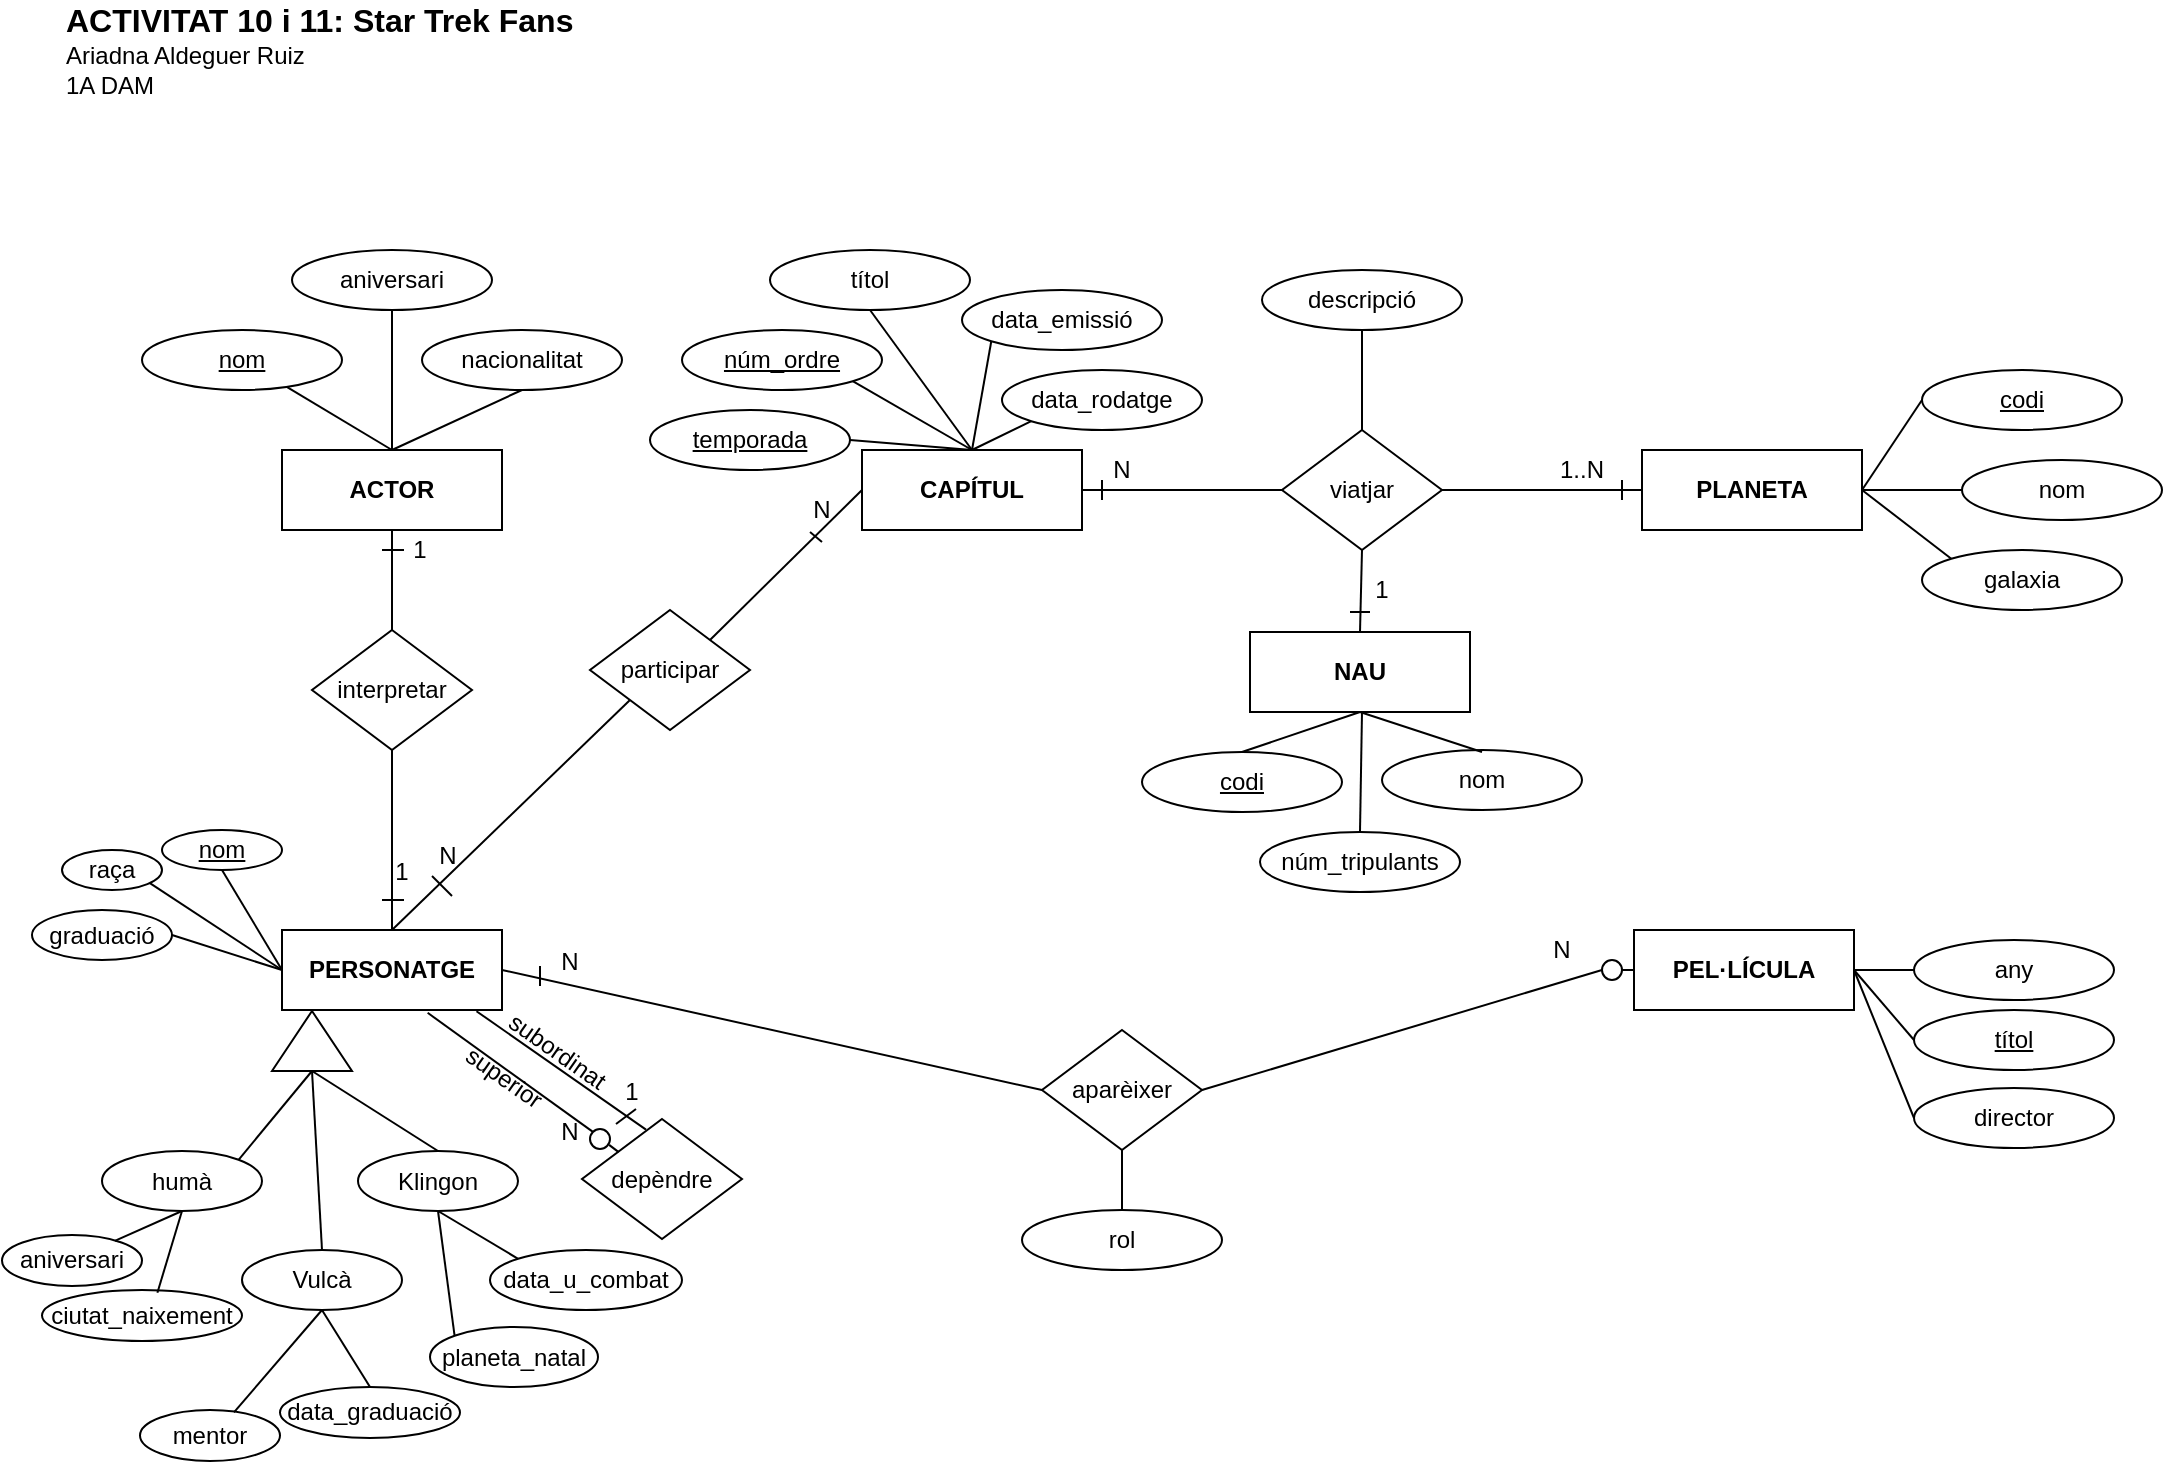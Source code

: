 <mxfile version="13.7.9" type="google"><diagram id="vY-t8LbYhf8Fk5dcGUlM" name="Page-1"><mxGraphModel dx="1929" dy="1031" grid="1" gridSize="10" guides="1" tooltips="1" connect="1" arrows="1" fold="1" page="1" pageScale="1" pageWidth="1100" pageHeight="850" math="0" shadow="0"><root><mxCell id="0"/><mxCell id="1" parent="0"/><mxCell id="IIZIhBTQAQzn0jVFG_l1-1" value="&lt;b&gt;ACTOR&lt;/b&gt;" style="rounded=0;whiteSpace=wrap;html=1;" parent="1" vertex="1"><mxGeometry x="150" y="260" width="110" height="40" as="geometry"/></mxCell><mxCell id="IIZIhBTQAQzn0jVFG_l1-3" value="&lt;u&gt;nom&lt;/u&gt;" style="ellipse;whiteSpace=wrap;html=1;" parent="1" vertex="1"><mxGeometry x="80" y="200" width="100" height="30" as="geometry"/></mxCell><mxCell id="IIZIhBTQAQzn0jVFG_l1-4" value="aniversari" style="ellipse;whiteSpace=wrap;html=1;" parent="1" vertex="1"><mxGeometry x="155" y="160" width="100" height="30" as="geometry"/></mxCell><mxCell id="IIZIhBTQAQzn0jVFG_l1-5" value="nacionalitat" style="ellipse;whiteSpace=wrap;html=1;" parent="1" vertex="1"><mxGeometry x="220" y="200" width="100" height="30" as="geometry"/></mxCell><mxCell id="IIZIhBTQAQzn0jVFG_l1-6" value="" style="endArrow=none;html=1;entryX=0.5;entryY=0;entryDx=0;entryDy=0;" parent="1" source="IIZIhBTQAQzn0jVFG_l1-3" target="IIZIhBTQAQzn0jVFG_l1-1" edge="1"><mxGeometry width="50" height="50" relative="1" as="geometry"><mxPoint x="500" y="450" as="sourcePoint"/><mxPoint x="550" y="400" as="targetPoint"/></mxGeometry></mxCell><mxCell id="IIZIhBTQAQzn0jVFG_l1-7" value="" style="endArrow=none;html=1;entryX=0.5;entryY=0;entryDx=0;entryDy=0;exitX=0.5;exitY=1;exitDx=0;exitDy=0;" parent="1" source="IIZIhBTQAQzn0jVFG_l1-4" target="IIZIhBTQAQzn0jVFG_l1-1" edge="1"><mxGeometry width="50" height="50" relative="1" as="geometry"><mxPoint x="162.306" y="238.425" as="sourcePoint"/><mxPoint x="215" y="270" as="targetPoint"/></mxGeometry></mxCell><mxCell id="IIZIhBTQAQzn0jVFG_l1-8" value="" style="endArrow=none;html=1;entryX=0.5;entryY=0;entryDx=0;entryDy=0;exitX=0.5;exitY=1;exitDx=0;exitDy=0;" parent="1" source="IIZIhBTQAQzn0jVFG_l1-5" target="IIZIhBTQAQzn0jVFG_l1-1" edge="1"><mxGeometry width="50" height="50" relative="1" as="geometry"><mxPoint x="172.306" y="248.425" as="sourcePoint"/><mxPoint x="225" y="280" as="targetPoint"/></mxGeometry></mxCell><mxCell id="IIZIhBTQAQzn0jVFG_l1-9" value="interpretar" style="rhombus;whiteSpace=wrap;html=1;" parent="1" vertex="1"><mxGeometry x="165" y="350" width="80" height="60" as="geometry"/></mxCell><mxCell id="IIZIhBTQAQzn0jVFG_l1-10" value="" style="endArrow=none;html=1;entryX=0.5;entryY=1;entryDx=0;entryDy=0;exitX=0.5;exitY=0;exitDx=0;exitDy=0;" parent="1" source="IIZIhBTQAQzn0jVFG_l1-9" target="IIZIhBTQAQzn0jVFG_l1-1" edge="1"><mxGeometry width="50" height="50" relative="1" as="geometry"><mxPoint x="182.306" y="258.425" as="sourcePoint"/><mxPoint x="210" y="310" as="targetPoint"/></mxGeometry></mxCell><mxCell id="IIZIhBTQAQzn0jVFG_l1-11" value="" style="endArrow=none;html=1;exitX=0.5;exitY=1;exitDx=0;exitDy=0;entryX=0.5;entryY=0;entryDx=0;entryDy=0;" parent="1" source="IIZIhBTQAQzn0jVFG_l1-9" target="IIZIhBTQAQzn0jVFG_l1-12" edge="1"><mxGeometry width="50" height="50" relative="1" as="geometry"><mxPoint x="192.306" y="268.425" as="sourcePoint"/><mxPoint x="205" y="450" as="targetPoint"/></mxGeometry></mxCell><mxCell id="IIZIhBTQAQzn0jVFG_l1-12" value="&lt;b&gt;PERSONATGE&lt;/b&gt;" style="rounded=0;whiteSpace=wrap;html=1;" parent="1" vertex="1"><mxGeometry x="150" y="500" width="110" height="40" as="geometry"/></mxCell><mxCell id="IIZIhBTQAQzn0jVFG_l1-14" value="1" style="text;html=1;strokeColor=none;fillColor=none;align=center;verticalAlign=middle;whiteSpace=wrap;rounded=0;" parent="1" vertex="1"><mxGeometry x="190" y="461" width="40" height="20" as="geometry"/></mxCell><mxCell id="IIZIhBTQAQzn0jVFG_l1-16" value="1" style="text;html=1;strokeColor=none;fillColor=none;align=center;verticalAlign=middle;whiteSpace=wrap;rounded=0;" parent="1" vertex="1"><mxGeometry x="199" y="300" width="40" height="20" as="geometry"/></mxCell><mxCell id="IIZIhBTQAQzn0jVFG_l1-17" value="" style="line;strokeWidth=1;rotatable=0;dashed=0;labelPosition=right;align=left;verticalAlign=middle;spacingTop=0;spacingLeft=6;points=[];portConstraint=eastwest;" parent="1" vertex="1"><mxGeometry x="200" y="305" width="11" height="10" as="geometry"/></mxCell><mxCell id="IIZIhBTQAQzn0jVFG_l1-18" value="" style="line;strokeWidth=1;rotatable=0;dashed=0;labelPosition=right;align=left;verticalAlign=middle;spacingTop=0;spacingLeft=6;points=[];portConstraint=eastwest;" parent="1" vertex="1"><mxGeometry x="200" y="480" width="11" height="10" as="geometry"/></mxCell><mxCell id="IIZIhBTQAQzn0jVFG_l1-20" value="&lt;u&gt;nom&lt;/u&gt;" style="ellipse;whiteSpace=wrap;html=1;" parent="1" vertex="1"><mxGeometry x="90" y="450" width="60" height="20" as="geometry"/></mxCell><mxCell id="IIZIhBTQAQzn0jVFG_l1-21" value="raça" style="ellipse;whiteSpace=wrap;html=1;" parent="1" vertex="1"><mxGeometry x="40" y="460" width="50" height="20" as="geometry"/></mxCell><mxCell id="IIZIhBTQAQzn0jVFG_l1-22" value="graduació" style="ellipse;whiteSpace=wrap;html=1;" parent="1" vertex="1"><mxGeometry x="25" y="490" width="70" height="25" as="geometry"/></mxCell><mxCell id="IIZIhBTQAQzn0jVFG_l1-23" value="depèndre" style="rhombus;whiteSpace=wrap;html=1;" parent="1" vertex="1"><mxGeometry x="300" y="594.5" width="80" height="60" as="geometry"/></mxCell><mxCell id="IIZIhBTQAQzn0jVFG_l1-24" value="" style="endArrow=none;html=1;entryX=0.662;entryY=1.035;entryDx=0;entryDy=0;exitX=0;exitY=0;exitDx=0;exitDy=0;entryPerimeter=0;" parent="1" source="IIZIhBTQAQzn0jVFG_l1-34" target="IIZIhBTQAQzn0jVFG_l1-12" edge="1"><mxGeometry width="50" height="50" relative="1" as="geometry"><mxPoint x="211" y="615" as="sourcePoint"/><mxPoint x="261" y="565" as="targetPoint"/></mxGeometry></mxCell><mxCell id="IIZIhBTQAQzn0jVFG_l1-25" value="" style="endArrow=none;html=1;entryX=0.884;entryY=1.015;entryDx=0;entryDy=0;exitX=0.4;exitY=0.089;exitDx=0;exitDy=0;entryPerimeter=0;exitPerimeter=0;" parent="1" source="IIZIhBTQAQzn0jVFG_l1-23" target="IIZIhBTQAQzn0jVFG_l1-12" edge="1"><mxGeometry width="50" height="50" relative="1" as="geometry"><mxPoint x="194.5" y="630" as="sourcePoint"/><mxPoint x="187.5" y="550" as="targetPoint"/></mxGeometry></mxCell><mxCell id="IIZIhBTQAQzn0jVFG_l1-26" value="superior" style="text;html=1;strokeColor=none;fillColor=none;align=center;verticalAlign=middle;whiteSpace=wrap;rounded=0;rotation=35;" parent="1" vertex="1"><mxGeometry x="241" y="564" width="40" height="20" as="geometry"/></mxCell><mxCell id="IIZIhBTQAQzn0jVFG_l1-27" value="subordinat" style="text;html=1;strokeColor=none;fillColor=none;align=center;verticalAlign=middle;whiteSpace=wrap;rounded=0;rotation=35;" parent="1" vertex="1"><mxGeometry x="268" y="550.5" width="40" height="20" as="geometry"/></mxCell><mxCell id="IIZIhBTQAQzn0jVFG_l1-34" value="" style="ellipse;whiteSpace=wrap;html=1;aspect=fixed;" parent="1" vertex="1"><mxGeometry x="304" y="599.5" width="10" height="10" as="geometry"/></mxCell><mxCell id="IIZIhBTQAQzn0jVFG_l1-36" value="" style="endArrow=none;html=1;exitX=0.229;exitY=0.276;exitDx=0;exitDy=0;entryX=0.956;entryY=0.793;entryDx=0;entryDy=0;entryPerimeter=0;exitPerimeter=0;" parent="1" source="IIZIhBTQAQzn0jVFG_l1-23" target="IIZIhBTQAQzn0jVFG_l1-34" edge="1"><mxGeometry width="50" height="50" relative="1" as="geometry"><mxPoint x="233.5" y="600.5" as="sourcePoint"/><mxPoint x="280" y="590" as="targetPoint"/></mxGeometry></mxCell><mxCell id="IIZIhBTQAQzn0jVFG_l1-37" value="1" style="text;html=1;strokeColor=none;fillColor=none;align=center;verticalAlign=middle;whiteSpace=wrap;rounded=0;" parent="1" vertex="1"><mxGeometry x="320" y="570.5" width="10" height="20" as="geometry"/></mxCell><mxCell id="IIZIhBTQAQzn0jVFG_l1-38" value="N" style="text;html=1;strokeColor=none;fillColor=none;align=center;verticalAlign=middle;whiteSpace=wrap;rounded=0;" parent="1" vertex="1"><mxGeometry x="286" y="590.5" width="16" height="20" as="geometry"/></mxCell><mxCell id="IIZIhBTQAQzn0jVFG_l1-39" value="" style="endArrow=none;html=1;entryX=0;entryY=0.5;entryDx=0;entryDy=0;exitX=0.5;exitY=1;exitDx=0;exitDy=0;" parent="1" source="IIZIhBTQAQzn0jVFG_l1-20" target="IIZIhBTQAQzn0jVFG_l1-12" edge="1"><mxGeometry width="50" height="50" relative="1" as="geometry"><mxPoint x="350" y="550" as="sourcePoint"/><mxPoint x="400" y="500" as="targetPoint"/></mxGeometry></mxCell><mxCell id="IIZIhBTQAQzn0jVFG_l1-40" value="" style="endArrow=none;html=1;exitX=0.879;exitY=0.829;exitDx=0;exitDy=0;exitPerimeter=0;" parent="1" source="IIZIhBTQAQzn0jVFG_l1-21" edge="1"><mxGeometry width="50" height="50" relative="1" as="geometry"><mxPoint x="130" y="505" as="sourcePoint"/><mxPoint x="150" y="520" as="targetPoint"/></mxGeometry></mxCell><mxCell id="IIZIhBTQAQzn0jVFG_l1-41" value="" style="endArrow=none;html=1;entryX=0;entryY=0.5;entryDx=0;entryDy=0;exitX=1;exitY=0.5;exitDx=0;exitDy=0;" parent="1" source="IIZIhBTQAQzn0jVFG_l1-22" target="IIZIhBTQAQzn0jVFG_l1-12" edge="1"><mxGeometry width="50" height="50" relative="1" as="geometry"><mxPoint x="140" y="515" as="sourcePoint"/><mxPoint x="170" y="540" as="targetPoint"/></mxGeometry></mxCell><mxCell id="IIZIhBTQAQzn0jVFG_l1-43" value="participar" style="rhombus;whiteSpace=wrap;html=1;" parent="1" vertex="1"><mxGeometry x="304" y="340" width="80" height="60" as="geometry"/></mxCell><mxCell id="IIZIhBTQAQzn0jVFG_l1-44" value="" style="endArrow=none;html=1;exitX=0.5;exitY=0;exitDx=0;exitDy=0;entryX=0;entryY=1;entryDx=0;entryDy=0;" parent="1" source="IIZIhBTQAQzn0jVFG_l1-12" target="IIZIhBTQAQzn0jVFG_l1-43" edge="1"><mxGeometry width="50" height="50" relative="1" as="geometry"><mxPoint x="490" y="440" as="sourcePoint"/><mxPoint x="540" y="390" as="targetPoint"/></mxGeometry></mxCell><mxCell id="IIZIhBTQAQzn0jVFG_l1-45" value="&lt;b&gt;CAPÍTUL&lt;/b&gt;" style="rounded=0;whiteSpace=wrap;html=1;" parent="1" vertex="1"><mxGeometry x="440" y="260" width="110" height="40" as="geometry"/></mxCell><mxCell id="IIZIhBTQAQzn0jVFG_l1-46" value="" style="endArrow=none;html=1;exitX=1;exitY=0;exitDx=0;exitDy=0;entryX=0;entryY=0.5;entryDx=0;entryDy=0;" parent="1" source="IIZIhBTQAQzn0jVFG_l1-43" target="IIZIhBTQAQzn0jVFG_l1-45" edge="1"><mxGeometry width="50" height="50" relative="1" as="geometry"><mxPoint x="270" y="490" as="sourcePoint"/><mxPoint x="340" y="405" as="targetPoint"/></mxGeometry></mxCell><mxCell id="IIZIhBTQAQzn0jVFG_l1-47" value="&lt;u&gt;temporada&lt;/u&gt;" style="ellipse;whiteSpace=wrap;html=1;" parent="1" vertex="1"><mxGeometry x="334" y="240" width="100" height="30" as="geometry"/></mxCell><mxCell id="IIZIhBTQAQzn0jVFG_l1-48" value="&lt;u&gt;núm_ordre&lt;/u&gt;" style="ellipse;whiteSpace=wrap;html=1;" parent="1" vertex="1"><mxGeometry x="350" y="200" width="100" height="30" as="geometry"/></mxCell><mxCell id="IIZIhBTQAQzn0jVFG_l1-50" value="títol" style="ellipse;whiteSpace=wrap;html=1;" parent="1" vertex="1"><mxGeometry x="394" y="160" width="100" height="30" as="geometry"/></mxCell><mxCell id="IIZIhBTQAQzn0jVFG_l1-51" value="data_emissió" style="ellipse;whiteSpace=wrap;html=1;" parent="1" vertex="1"><mxGeometry x="490" y="180" width="100" height="30" as="geometry"/></mxCell><mxCell id="IIZIhBTQAQzn0jVFG_l1-52" value="data_rodatge" style="ellipse;whiteSpace=wrap;html=1;" parent="1" vertex="1"><mxGeometry x="510" y="220" width="100" height="30" as="geometry"/></mxCell><mxCell id="IIZIhBTQAQzn0jVFG_l1-53" value="" style="endArrow=none;html=1;entryX=0.5;entryY=0;entryDx=0;entryDy=0;exitX=1;exitY=0.5;exitDx=0;exitDy=0;" parent="1" source="IIZIhBTQAQzn0jVFG_l1-47" target="IIZIhBTQAQzn0jVFG_l1-45" edge="1"><mxGeometry width="50" height="50" relative="1" as="geometry"><mxPoint x="490" y="440" as="sourcePoint"/><mxPoint x="540" y="390" as="targetPoint"/></mxGeometry></mxCell><mxCell id="IIZIhBTQAQzn0jVFG_l1-54" value="" style="endArrow=none;html=1;entryX=0.5;entryY=0;entryDx=0;entryDy=0;exitX=1;exitY=1;exitDx=0;exitDy=0;" parent="1" source="IIZIhBTQAQzn0jVFG_l1-48" target="IIZIhBTQAQzn0jVFG_l1-45" edge="1"><mxGeometry width="50" height="50" relative="1" as="geometry"><mxPoint x="452" y="219" as="sourcePoint"/><mxPoint x="505" y="270" as="targetPoint"/></mxGeometry></mxCell><mxCell id="IIZIhBTQAQzn0jVFG_l1-55" value="" style="endArrow=none;html=1;entryX=0.5;entryY=0;entryDx=0;entryDy=0;exitX=0.5;exitY=1;exitDx=0;exitDy=0;" parent="1" source="IIZIhBTQAQzn0jVFG_l1-50" target="IIZIhBTQAQzn0jVFG_l1-45" edge="1"><mxGeometry width="50" height="50" relative="1" as="geometry"><mxPoint x="450" y="265" as="sourcePoint"/><mxPoint x="515" y="280" as="targetPoint"/></mxGeometry></mxCell><mxCell id="IIZIhBTQAQzn0jVFG_l1-56" value="" style="endArrow=none;html=1;entryX=0;entryY=1;entryDx=0;entryDy=0;exitX=0.5;exitY=0;exitDx=0;exitDy=0;" parent="1" source="IIZIhBTQAQzn0jVFG_l1-45" target="IIZIhBTQAQzn0jVFG_l1-51" edge="1"><mxGeometry width="50" height="50" relative="1" as="geometry"><mxPoint x="460" y="275" as="sourcePoint"/><mxPoint x="525" y="290" as="targetPoint"/></mxGeometry></mxCell><mxCell id="IIZIhBTQAQzn0jVFG_l1-57" value="" style="endArrow=none;html=1;entryX=0;entryY=1;entryDx=0;entryDy=0;exitX=0.5;exitY=0;exitDx=0;exitDy=0;" parent="1" source="IIZIhBTQAQzn0jVFG_l1-45" target="IIZIhBTQAQzn0jVFG_l1-52" edge="1"><mxGeometry width="50" height="50" relative="1" as="geometry"><mxPoint x="470" y="285" as="sourcePoint"/><mxPoint x="535" y="300" as="targetPoint"/></mxGeometry></mxCell><mxCell id="IIZIhBTQAQzn0jVFG_l1-58" value="N" style="text;html=1;strokeColor=none;fillColor=none;align=center;verticalAlign=middle;whiteSpace=wrap;rounded=0;" parent="1" vertex="1"><mxGeometry x="213" y="453" width="40" height="20" as="geometry"/></mxCell><mxCell id="IIZIhBTQAQzn0jVFG_l1-59" value="N" style="text;html=1;strokeColor=none;fillColor=none;align=center;verticalAlign=middle;whiteSpace=wrap;rounded=0;" parent="1" vertex="1"><mxGeometry x="400" y="280" width="40" height="20" as="geometry"/></mxCell><mxCell id="IIZIhBTQAQzn0jVFG_l1-60" value="" style="endArrow=none;html=1;" parent="1" edge="1"><mxGeometry width="50" height="50" relative="1" as="geometry"><mxPoint x="225" y="473" as="sourcePoint"/><mxPoint x="235" y="483" as="targetPoint"/></mxGeometry></mxCell><mxCell id="IIZIhBTQAQzn0jVFG_l1-62" value="" style="endArrow=none;html=1;entryX=0.5;entryY=1;entryDx=0;entryDy=0;" parent="1" edge="1"><mxGeometry width="50" height="50" relative="1" as="geometry"><mxPoint x="420" y="306" as="sourcePoint"/><mxPoint x="414" y="301" as="targetPoint"/></mxGeometry></mxCell><mxCell id="IIZIhBTQAQzn0jVFG_l1-63" value="&lt;b&gt;PLANETA&lt;/b&gt;" style="rounded=0;whiteSpace=wrap;html=1;" parent="1" vertex="1"><mxGeometry x="830" y="260" width="110" height="40" as="geometry"/></mxCell><mxCell id="IIZIhBTQAQzn0jVFG_l1-64" value="viatjar" style="rhombus;whiteSpace=wrap;html=1;" parent="1" vertex="1"><mxGeometry x="650" y="250" width="80" height="60" as="geometry"/></mxCell><mxCell id="IIZIhBTQAQzn0jVFG_l1-65" value="" style="endArrow=none;html=1;entryX=1;entryY=0.5;entryDx=0;entryDy=0;exitX=0;exitY=0.5;exitDx=0;exitDy=0;" parent="1" source="IIZIhBTQAQzn0jVFG_l1-64" target="IIZIhBTQAQzn0jVFG_l1-45" edge="1"><mxGeometry width="50" height="50" relative="1" as="geometry"><mxPoint x="640" y="360" as="sourcePoint"/><mxPoint x="690" y="310" as="targetPoint"/></mxGeometry></mxCell><mxCell id="IIZIhBTQAQzn0jVFG_l1-66" value="" style="endArrow=none;html=1;entryX=1;entryY=0.5;entryDx=0;entryDy=0;exitX=0;exitY=0.5;exitDx=0;exitDy=0;" parent="1" source="IIZIhBTQAQzn0jVFG_l1-63" target="IIZIhBTQAQzn0jVFG_l1-64" edge="1"><mxGeometry width="50" height="50" relative="1" as="geometry"><mxPoint x="660" y="290" as="sourcePoint"/><mxPoint x="560" y="290" as="targetPoint"/></mxGeometry></mxCell><mxCell id="IIZIhBTQAQzn0jVFG_l1-67" value="&lt;b&gt;NAU&lt;/b&gt;" style="rounded=0;whiteSpace=wrap;html=1;" parent="1" vertex="1"><mxGeometry x="634" y="351" width="110" height="40" as="geometry"/></mxCell><mxCell id="IIZIhBTQAQzn0jVFG_l1-68" value="" style="endArrow=none;html=1;entryX=0.5;entryY=0;entryDx=0;entryDy=0;exitX=0.5;exitY=1;exitDx=0;exitDy=0;" parent="1" target="IIZIhBTQAQzn0jVFG_l1-67" edge="1" source="IIZIhBTQAQzn0jVFG_l1-64"><mxGeometry width="50" height="50" relative="1" as="geometry"><mxPoint x="689" y="310" as="sourcePoint"/><mxPoint x="560" y="260" as="targetPoint"/></mxGeometry></mxCell><mxCell id="IIZIhBTQAQzn0jVFG_l1-69" value="descripció" style="ellipse;whiteSpace=wrap;html=1;" parent="1" vertex="1"><mxGeometry x="640" y="170" width="100" height="30" as="geometry"/></mxCell><mxCell id="IIZIhBTQAQzn0jVFG_l1-71" value="" style="endArrow=none;html=1;entryX=0.5;entryY=0;entryDx=0;entryDy=0;" parent="1" source="IIZIhBTQAQzn0jVFG_l1-69" target="IIZIhBTQAQzn0jVFG_l1-64" edge="1"><mxGeometry width="50" height="50" relative="1" as="geometry"><mxPoint x="840" y="290" as="sourcePoint"/><mxPoint x="740" y="290" as="targetPoint"/></mxGeometry></mxCell><mxCell id="IIZIhBTQAQzn0jVFG_l1-72" value="&lt;u&gt;codi&lt;/u&gt;" style="ellipse;whiteSpace=wrap;html=1;" parent="1" vertex="1"><mxGeometry x="580" y="411" width="100" height="30" as="geometry"/></mxCell><mxCell id="IIZIhBTQAQzn0jVFG_l1-73" value="nom" style="ellipse;whiteSpace=wrap;html=1;" parent="1" vertex="1"><mxGeometry x="700" y="410" width="100" height="30" as="geometry"/></mxCell><mxCell id="IIZIhBTQAQzn0jVFG_l1-74" value="" style="endArrow=none;html=1;entryX=0.5;entryY=0;entryDx=0;entryDy=0;exitX=0.5;exitY=1;exitDx=0;exitDy=0;" parent="1" source="IIZIhBTQAQzn0jVFG_l1-67" target="IIZIhBTQAQzn0jVFG_l1-72" edge="1"><mxGeometry width="50" height="50" relative="1" as="geometry"><mxPoint x="700" y="291" as="sourcePoint"/><mxPoint x="699" y="361" as="targetPoint"/></mxGeometry></mxCell><mxCell id="IIZIhBTQAQzn0jVFG_l1-75" value="" style="endArrow=none;html=1;entryX=0.5;entryY=1;entryDx=0;entryDy=0;exitX=0.5;exitY=0;exitDx=0;exitDy=0;" parent="1" target="IIZIhBTQAQzn0jVFG_l1-67" edge="1"><mxGeometry width="50" height="50" relative="1" as="geometry"><mxPoint x="750" y="411" as="sourcePoint"/><mxPoint x="709" y="371" as="targetPoint"/></mxGeometry></mxCell><mxCell id="IIZIhBTQAQzn0jVFG_l1-76" value="&lt;u&gt;codi&lt;/u&gt;" style="ellipse;whiteSpace=wrap;html=1;" parent="1" vertex="1"><mxGeometry x="970" y="220" width="100" height="30" as="geometry"/></mxCell><mxCell id="IIZIhBTQAQzn0jVFG_l1-77" value="nom" style="ellipse;whiteSpace=wrap;html=1;" parent="1" vertex="1"><mxGeometry x="990" y="265" width="100" height="30" as="geometry"/></mxCell><mxCell id="IIZIhBTQAQzn0jVFG_l1-78" value="galaxia" style="ellipse;whiteSpace=wrap;html=1;" parent="1" vertex="1"><mxGeometry x="970" y="310" width="100" height="30" as="geometry"/></mxCell><mxCell id="IIZIhBTQAQzn0jVFG_l1-79" value="" style="endArrow=none;html=1;entryX=0;entryY=0.5;entryDx=0;entryDy=0;exitX=1;exitY=0.5;exitDx=0;exitDy=0;" parent="1" source="IIZIhBTQAQzn0jVFG_l1-63" target="IIZIhBTQAQzn0jVFG_l1-76" edge="1"><mxGeometry width="50" height="50" relative="1" as="geometry"><mxPoint x="840" y="290" as="sourcePoint"/><mxPoint x="740" y="290" as="targetPoint"/></mxGeometry></mxCell><mxCell id="IIZIhBTQAQzn0jVFG_l1-80" value="" style="endArrow=none;html=1;entryX=0;entryY=0.5;entryDx=0;entryDy=0;" parent="1" edge="1"><mxGeometry width="50" height="50" relative="1" as="geometry"><mxPoint x="940" y="280" as="sourcePoint"/><mxPoint x="990.0" y="280" as="targetPoint"/></mxGeometry></mxCell><mxCell id="IIZIhBTQAQzn0jVFG_l1-81" value="" style="endArrow=none;html=1;exitX=0;exitY=0;exitDx=0;exitDy=0;" parent="1" source="IIZIhBTQAQzn0jVFG_l1-78" edge="1"><mxGeometry width="50" height="50" relative="1" as="geometry"><mxPoint x="960" y="300" as="sourcePoint"/><mxPoint x="940" y="280" as="targetPoint"/></mxGeometry></mxCell><mxCell id="IIZIhBTQAQzn0jVFG_l1-82" value="núm_tripulants" style="ellipse;whiteSpace=wrap;html=1;" parent="1" vertex="1"><mxGeometry x="639" y="451" width="100" height="30" as="geometry"/></mxCell><mxCell id="IIZIhBTQAQzn0jVFG_l1-83" value="" style="endArrow=none;html=1;exitX=0.5;exitY=0;exitDx=0;exitDy=0;" parent="1" source="IIZIhBTQAQzn0jVFG_l1-82" edge="1"><mxGeometry width="50" height="50" relative="1" as="geometry"><mxPoint x="760" y="441" as="sourcePoint"/><mxPoint x="690" y="391" as="targetPoint"/></mxGeometry></mxCell><mxCell id="IIZIhBTQAQzn0jVFG_l1-84" value="1..N" style="text;html=1;strokeColor=none;fillColor=none;align=center;verticalAlign=middle;whiteSpace=wrap;rounded=0;" parent="1" vertex="1"><mxGeometry x="780" y="260" width="40" height="20" as="geometry"/></mxCell><mxCell id="IIZIhBTQAQzn0jVFG_l1-85" value="" style="endArrow=none;html=1;" parent="1" edge="1"><mxGeometry width="50" height="50" relative="1" as="geometry"><mxPoint x="820" y="285" as="sourcePoint"/><mxPoint x="820" y="275" as="targetPoint"/></mxGeometry></mxCell><mxCell id="IIZIhBTQAQzn0jVFG_l1-86" value="N" style="text;html=1;strokeColor=none;fillColor=none;align=center;verticalAlign=middle;whiteSpace=wrap;rounded=0;" parent="1" vertex="1"><mxGeometry x="550" y="260" width="40" height="20" as="geometry"/></mxCell><mxCell id="IIZIhBTQAQzn0jVFG_l1-87" value="" style="endArrow=none;html=1;entryX=1;entryY=0.5;entryDx=0;entryDy=0;" parent="1" edge="1"><mxGeometry width="50" height="50" relative="1" as="geometry"><mxPoint x="830" y="300.0" as="sourcePoint"/><mxPoint x="830" y="280.0" as="targetPoint"/></mxGeometry></mxCell><mxCell id="IIZIhBTQAQzn0jVFG_l1-88" value="" style="endArrow=none;html=1;entryX=0.25;entryY=1;entryDx=0;entryDy=0;" parent="1" edge="1"><mxGeometry width="50" height="50" relative="1" as="geometry"><mxPoint x="560" y="285" as="sourcePoint"/><mxPoint x="560" y="275" as="targetPoint"/></mxGeometry></mxCell><mxCell id="IIZIhBTQAQzn0jVFG_l1-89" value="" style="endArrow=none;html=1;" parent="1" edge="1"><mxGeometry width="50" height="50" relative="1" as="geometry"><mxPoint x="684" y="341" as="sourcePoint"/><mxPoint x="694" y="341" as="targetPoint"/></mxGeometry></mxCell><mxCell id="IIZIhBTQAQzn0jVFG_l1-90" value="1" style="text;html=1;strokeColor=none;fillColor=none;align=center;verticalAlign=middle;whiteSpace=wrap;rounded=0;" parent="1" vertex="1"><mxGeometry x="680" y="320" width="40" height="20" as="geometry"/></mxCell><mxCell id="IIZIhBTQAQzn0jVFG_l1-91" value="&lt;b&gt;PEL·LÍCULA&lt;/b&gt;" style="rounded=0;whiteSpace=wrap;html=1;" parent="1" vertex="1"><mxGeometry x="826" y="500" width="110" height="40" as="geometry"/></mxCell><mxCell id="IIZIhBTQAQzn0jVFG_l1-92" value="aparèixer" style="rhombus;whiteSpace=wrap;html=1;" parent="1" vertex="1"><mxGeometry x="530" y="550" width="80" height="60" as="geometry"/></mxCell><mxCell id="IIZIhBTQAQzn0jVFG_l1-93" value="" style="endArrow=none;html=1;exitX=1;exitY=0.5;exitDx=0;exitDy=0;entryX=0;entryY=0.5;entryDx=0;entryDy=0;" parent="1" source="IIZIhBTQAQzn0jVFG_l1-12" target="IIZIhBTQAQzn0jVFG_l1-92" edge="1"><mxGeometry width="50" height="50" relative="1" as="geometry"><mxPoint x="270" y="530" as="sourcePoint"/><mxPoint x="344" y="405" as="targetPoint"/></mxGeometry></mxCell><mxCell id="IIZIhBTQAQzn0jVFG_l1-94" value="" style="endArrow=none;html=1;exitX=0;exitY=0.5;exitDx=0;exitDy=0;entryX=1;entryY=0.5;entryDx=0;entryDy=0;" parent="1" source="IIZIhBTQAQzn0jVFG_l1-99" target="IIZIhBTQAQzn0jVFG_l1-92" edge="1"><mxGeometry width="50" height="50" relative="1" as="geometry"><mxPoint x="486" y="533.25" as="sourcePoint"/><mxPoint x="540" y="533.25" as="targetPoint"/></mxGeometry></mxCell><mxCell id="IIZIhBTQAQzn0jVFG_l1-95" value="N" style="text;html=1;strokeColor=none;fillColor=none;align=center;verticalAlign=middle;whiteSpace=wrap;rounded=0;" parent="1" vertex="1"><mxGeometry x="274" y="506" width="40" height="20" as="geometry"/></mxCell><mxCell id="IIZIhBTQAQzn0jVFG_l1-96" value="" style="endArrow=none;html=1;" parent="1" edge="1"><mxGeometry width="50" height="50" relative="1" as="geometry"><mxPoint x="279" y="528" as="sourcePoint"/><mxPoint x="279" y="518" as="targetPoint"/></mxGeometry></mxCell><mxCell id="IIZIhBTQAQzn0jVFG_l1-97" value="N" style="text;html=1;strokeColor=none;fillColor=none;align=center;verticalAlign=middle;whiteSpace=wrap;rounded=0;" parent="1" vertex="1"><mxGeometry x="770" y="500" width="40" height="20" as="geometry"/></mxCell><mxCell id="IIZIhBTQAQzn0jVFG_l1-99" value="" style="ellipse;whiteSpace=wrap;html=1;aspect=fixed;" parent="1" vertex="1"><mxGeometry x="810" y="515" width="10" height="10" as="geometry"/></mxCell><mxCell id="IIZIhBTQAQzn0jVFG_l1-100" value="" style="endArrow=none;html=1;exitX=0;exitY=0.5;exitDx=0;exitDy=0;entryX=1;entryY=0.5;entryDx=0;entryDy=0;" parent="1" source="IIZIhBTQAQzn0jVFG_l1-91" target="IIZIhBTQAQzn0jVFG_l1-99" edge="1"><mxGeometry width="50" height="50" relative="1" as="geometry"><mxPoint x="826" y="520" as="sourcePoint"/><mxPoint x="780" y="520" as="targetPoint"/></mxGeometry></mxCell><mxCell id="IIZIhBTQAQzn0jVFG_l1-101" value="any" style="ellipse;whiteSpace=wrap;html=1;" parent="1" vertex="1"><mxGeometry x="966" y="505" width="100" height="30" as="geometry"/></mxCell><mxCell id="IIZIhBTQAQzn0jVFG_l1-102" value="&lt;u&gt;títol&lt;/u&gt;" style="ellipse;whiteSpace=wrap;html=1;" parent="1" vertex="1"><mxGeometry x="966" y="540" width="100" height="30" as="geometry"/></mxCell><mxCell id="IIZIhBTQAQzn0jVFG_l1-103" value="director" style="ellipse;whiteSpace=wrap;html=1;" parent="1" vertex="1"><mxGeometry x="966" y="579" width="100" height="30" as="geometry"/></mxCell><mxCell id="IIZIhBTQAQzn0jVFG_l1-104" value="rol" style="ellipse;whiteSpace=wrap;html=1;" parent="1" vertex="1"><mxGeometry x="520" y="640" width="100" height="30" as="geometry"/></mxCell><mxCell id="IIZIhBTQAQzn0jVFG_l1-105" value="" style="endArrow=none;html=1;entryX=0.5;entryY=1;entryDx=0;entryDy=0;exitX=0.5;exitY=0;exitDx=0;exitDy=0;" parent="1" source="IIZIhBTQAQzn0jVFG_l1-104" target="IIZIhBTQAQzn0jVFG_l1-92" edge="1"><mxGeometry width="50" height="50" relative="1" as="geometry"><mxPoint x="676" y="640" as="sourcePoint"/><mxPoint x="726" y="590" as="targetPoint"/></mxGeometry></mxCell><mxCell id="IIZIhBTQAQzn0jVFG_l1-106" value="" style="endArrow=none;html=1;entryX=1;entryY=0.5;entryDx=0;entryDy=0;exitX=0;exitY=0.5;exitDx=0;exitDy=0;" parent="1" source="IIZIhBTQAQzn0jVFG_l1-101" target="IIZIhBTQAQzn0jVFG_l1-91" edge="1"><mxGeometry width="50" height="50" relative="1" as="geometry"><mxPoint x="750" y="590" as="sourcePoint"/><mxPoint x="750" y="560" as="targetPoint"/></mxGeometry></mxCell><mxCell id="IIZIhBTQAQzn0jVFG_l1-107" value="" style="endArrow=none;html=1;exitX=0;exitY=0.5;exitDx=0;exitDy=0;" parent="1" source="IIZIhBTQAQzn0jVFG_l1-102" edge="1"><mxGeometry width="50" height="50" relative="1" as="geometry"><mxPoint x="976" y="530" as="sourcePoint"/><mxPoint x="936" y="520" as="targetPoint"/></mxGeometry></mxCell><mxCell id="IIZIhBTQAQzn0jVFG_l1-108" value="" style="endArrow=none;html=1;entryX=1;entryY=0.5;entryDx=0;entryDy=0;exitX=0;exitY=0.5;exitDx=0;exitDy=0;" parent="1" source="IIZIhBTQAQzn0jVFG_l1-103" target="IIZIhBTQAQzn0jVFG_l1-91" edge="1"><mxGeometry width="50" height="50" relative="1" as="geometry"><mxPoint x="986" y="540" as="sourcePoint"/><mxPoint x="956" y="540" as="targetPoint"/></mxGeometry></mxCell><mxCell id="IIZIhBTQAQzn0jVFG_l1-116" value="&lt;b style=&quot;font-size: 16px&quot;&gt;ACTIVITAT 10 i 11: Star Trek Fans&lt;/b&gt;" style="text;html=1;strokeColor=none;fillColor=none;align=left;verticalAlign=middle;whiteSpace=wrap;rounded=0;fontSize=16;" parent="1" vertex="1"><mxGeometry x="40" y="40" width="260" height="10" as="geometry"/></mxCell><mxCell id="IIZIhBTQAQzn0jVFG_l1-117" value="Ariadna Aldeguer Ruiz" style="text;html=1;strokeColor=none;fillColor=none;align=left;verticalAlign=middle;whiteSpace=wrap;rounded=0;" parent="1" vertex="1"><mxGeometry x="40" y="57.91" width="200" height="10" as="geometry"/></mxCell><mxCell id="IIZIhBTQAQzn0jVFG_l1-118" value="1A DAM" style="text;html=1;strokeColor=none;fillColor=none;align=left;verticalAlign=middle;whiteSpace=wrap;rounded=0;" parent="1" vertex="1"><mxGeometry x="40" y="67.91" width="70" height="20" as="geometry"/></mxCell><mxCell id="IIZIhBTQAQzn0jVFG_l1-122" value="" style="triangle;whiteSpace=wrap;html=1;rotation=-90;" parent="1" vertex="1"><mxGeometry x="150" y="535.5" width="30" height="40" as="geometry"/></mxCell><mxCell id="IIZIhBTQAQzn0jVFG_l1-123" value="humà" style="ellipse;whiteSpace=wrap;html=1;" parent="1" vertex="1"><mxGeometry x="60" y="610.5" width="80" height="30" as="geometry"/></mxCell><mxCell id="IIZIhBTQAQzn0jVFG_l1-124" value="" style="endArrow=none;html=1;entryX=0;entryY=0.5;entryDx=0;entryDy=0;exitX=1;exitY=0;exitDx=0;exitDy=0;" parent="1" source="IIZIhBTQAQzn0jVFG_l1-123" target="IIZIhBTQAQzn0jVFG_l1-122" edge="1"><mxGeometry width="50" height="50" relative="1" as="geometry"><mxPoint x="110" y="520" as="sourcePoint"/><mxPoint x="160" y="530" as="targetPoint"/></mxGeometry></mxCell><mxCell id="IIZIhBTQAQzn0jVFG_l1-125" value="aniversari" style="ellipse;whiteSpace=wrap;html=1;" parent="1" vertex="1"><mxGeometry x="10" y="652.5" width="70" height="25.5" as="geometry"/></mxCell><mxCell id="IIZIhBTQAQzn0jVFG_l1-126" value="ciutat_naixement" style="ellipse;whiteSpace=wrap;html=1;" parent="1" vertex="1"><mxGeometry x="30" y="680" width="100" height="25.5" as="geometry"/></mxCell><mxCell id="IIZIhBTQAQzn0jVFG_l1-127" value="" style="endArrow=none;html=1;entryX=0.5;entryY=1;entryDx=0;entryDy=0;exitX=0.806;exitY=0.114;exitDx=0;exitDy=0;exitPerimeter=0;" parent="1" source="IIZIhBTQAQzn0jVFG_l1-125" target="IIZIhBTQAQzn0jVFG_l1-123" edge="1"><mxGeometry width="50" height="50" relative="1" as="geometry"><mxPoint x="190" y="650" as="sourcePoint"/><mxPoint x="240" y="600" as="targetPoint"/></mxGeometry></mxCell><mxCell id="IIZIhBTQAQzn0jVFG_l1-128" value="" style="endArrow=none;html=1;exitX=0.577;exitY=0.053;exitDx=0;exitDy=0;exitPerimeter=0;entryX=0.5;entryY=1;entryDx=0;entryDy=0;" parent="1" source="IIZIhBTQAQzn0jVFG_l1-126" target="IIZIhBTQAQzn0jVFG_l1-123" edge="1"><mxGeometry width="50" height="50" relative="1" as="geometry"><mxPoint x="76.42" y="665.407" as="sourcePoint"/><mxPoint x="79" y="642" as="targetPoint"/></mxGeometry></mxCell><mxCell id="IIZIhBTQAQzn0jVFG_l1-130" value="" style="endArrow=none;html=1;entryX=1;entryY=0.75;entryDx=0;entryDy=0;" parent="1" edge="1"><mxGeometry width="50" height="50" relative="1" as="geometry"><mxPoint x="317" y="597" as="sourcePoint"/><mxPoint x="327" y="589.5" as="targetPoint"/></mxGeometry></mxCell><mxCell id="IIZIhBTQAQzn0jVFG_l1-131" value="Vulcà" style="ellipse;whiteSpace=wrap;html=1;" parent="1" vertex="1"><mxGeometry x="130" y="660" width="80" height="30" as="geometry"/></mxCell><mxCell id="IIZIhBTQAQzn0jVFG_l1-132" value="mentor" style="ellipse;whiteSpace=wrap;html=1;" parent="1" vertex="1"><mxGeometry x="79" y="740" width="70" height="25.5" as="geometry"/></mxCell><mxCell id="IIZIhBTQAQzn0jVFG_l1-133" value="data_graduació" style="ellipse;whiteSpace=wrap;html=1;" parent="1" vertex="1"><mxGeometry x="149" y="728.5" width="90" height="25.5" as="geometry"/></mxCell><mxCell id="IIZIhBTQAQzn0jVFG_l1-134" value="" style="endArrow=none;html=1;entryX=0.5;entryY=1;entryDx=0;entryDy=0;exitX=0.671;exitY=0.046;exitDx=0;exitDy=0;exitPerimeter=0;" parent="1" source="IIZIhBTQAQzn0jVFG_l1-132" target="IIZIhBTQAQzn0jVFG_l1-131" edge="1"><mxGeometry width="50" height="50" relative="1" as="geometry"><mxPoint x="51.42" y="715.907" as="sourcePoint"/><mxPoint x="85" y="701" as="targetPoint"/></mxGeometry></mxCell><mxCell id="IIZIhBTQAQzn0jVFG_l1-135" value="" style="endArrow=none;html=1;entryX=0.5;entryY=1;entryDx=0;entryDy=0;exitX=0.5;exitY=0;exitDx=0;exitDy=0;" parent="1" source="IIZIhBTQAQzn0jVFG_l1-133" target="IIZIhBTQAQzn0jVFG_l1-131" edge="1"><mxGeometry width="50" height="50" relative="1" as="geometry"><mxPoint x="166.97" y="714.173" as="sourcePoint"/><mxPoint x="180" y="700" as="targetPoint"/></mxGeometry></mxCell><mxCell id="IIZIhBTQAQzn0jVFG_l1-136" value="Klingon" style="ellipse;whiteSpace=wrap;html=1;" parent="1" vertex="1"><mxGeometry x="188" y="610.5" width="80" height="30" as="geometry"/></mxCell><mxCell id="IIZIhBTQAQzn0jVFG_l1-137" value="planeta_natal" style="ellipse;whiteSpace=wrap;html=1;" parent="1" vertex="1"><mxGeometry x="224" y="698.5" width="84" height="30" as="geometry"/></mxCell><mxCell id="IIZIhBTQAQzn0jVFG_l1-138" value="data_u_combat" style="ellipse;whiteSpace=wrap;html=1;" parent="1" vertex="1"><mxGeometry x="254" y="660" width="96" height="30" as="geometry"/></mxCell><mxCell id="IIZIhBTQAQzn0jVFG_l1-139" value="" style="endArrow=none;html=1;entryX=0;entryY=0.5;entryDx=0;entryDy=0;exitX=0.5;exitY=0;exitDx=0;exitDy=0;" parent="1" source="IIZIhBTQAQzn0jVFG_l1-136" target="IIZIhBTQAQzn0jVFG_l1-122" edge="1"><mxGeometry width="50" height="50" relative="1" as="geometry"><mxPoint x="200" y="660" as="sourcePoint"/><mxPoint x="250" y="610" as="targetPoint"/></mxGeometry></mxCell><mxCell id="IIZIhBTQAQzn0jVFG_l1-140" value="" style="endArrow=none;html=1;exitX=0.5;exitY=0;exitDx=0;exitDy=0;entryX=0;entryY=0.5;entryDx=0;entryDy=0;" parent="1" source="IIZIhBTQAQzn0jVFG_l1-131" target="IIZIhBTQAQzn0jVFG_l1-122" edge="1"><mxGeometry width="50" height="50" relative="1" as="geometry"><mxPoint x="238" y="620.5" as="sourcePoint"/><mxPoint x="170" y="570" as="targetPoint"/></mxGeometry></mxCell><mxCell id="IIZIhBTQAQzn0jVFG_l1-141" value="" style="endArrow=none;html=1;entryX=0.5;entryY=1;entryDx=0;entryDy=0;exitX=0;exitY=0;exitDx=0;exitDy=0;" parent="1" source="IIZIhBTQAQzn0jVFG_l1-137" target="IIZIhBTQAQzn0jVFG_l1-136" edge="1"><mxGeometry width="50" height="50" relative="1" as="geometry"><mxPoint x="248" y="630.5" as="sourcePoint"/><mxPoint x="185" y="590.5" as="targetPoint"/></mxGeometry></mxCell><mxCell id="IIZIhBTQAQzn0jVFG_l1-142" value="" style="endArrow=none;html=1;entryX=0.5;entryY=1;entryDx=0;entryDy=0;exitX=0;exitY=0;exitDx=0;exitDy=0;" parent="1" source="IIZIhBTQAQzn0jVFG_l1-138" target="IIZIhBTQAQzn0jVFG_l1-136" edge="1"><mxGeometry width="50" height="50" relative="1" as="geometry"><mxPoint x="258" y="640.5" as="sourcePoint"/><mxPoint x="195" y="600.5" as="targetPoint"/></mxGeometry></mxCell></root></mxGraphModel></diagram></mxfile>